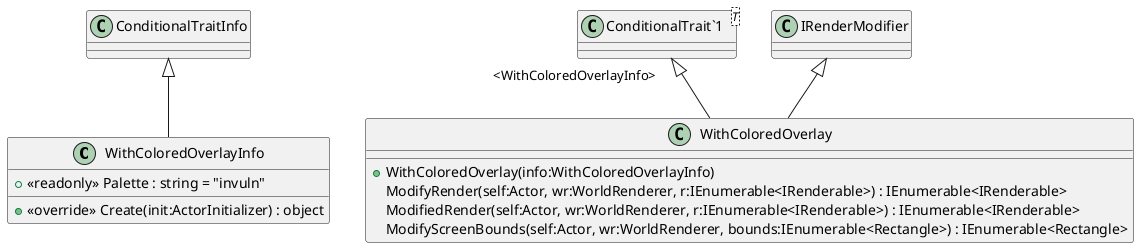 @startuml
class WithColoredOverlayInfo {
    + <<readonly>> Palette : string = "invuln"
    + <<override>> Create(init:ActorInitializer) : object
}
class WithColoredOverlay {
    + WithColoredOverlay(info:WithColoredOverlayInfo)
    ModifyRender(self:Actor, wr:WorldRenderer, r:IEnumerable<IRenderable>) : IEnumerable<IRenderable>
    ModifiedRender(self:Actor, wr:WorldRenderer, r:IEnumerable<IRenderable>) : IEnumerable<IRenderable>
    ModifyScreenBounds(self:Actor, wr:WorldRenderer, bounds:IEnumerable<Rectangle>) : IEnumerable<Rectangle>
}
class "ConditionalTrait`1"<T> {
}
ConditionalTraitInfo <|-- WithColoredOverlayInfo
"ConditionalTrait`1" "<WithColoredOverlayInfo>" <|-- WithColoredOverlay
IRenderModifier <|-- WithColoredOverlay
@enduml
